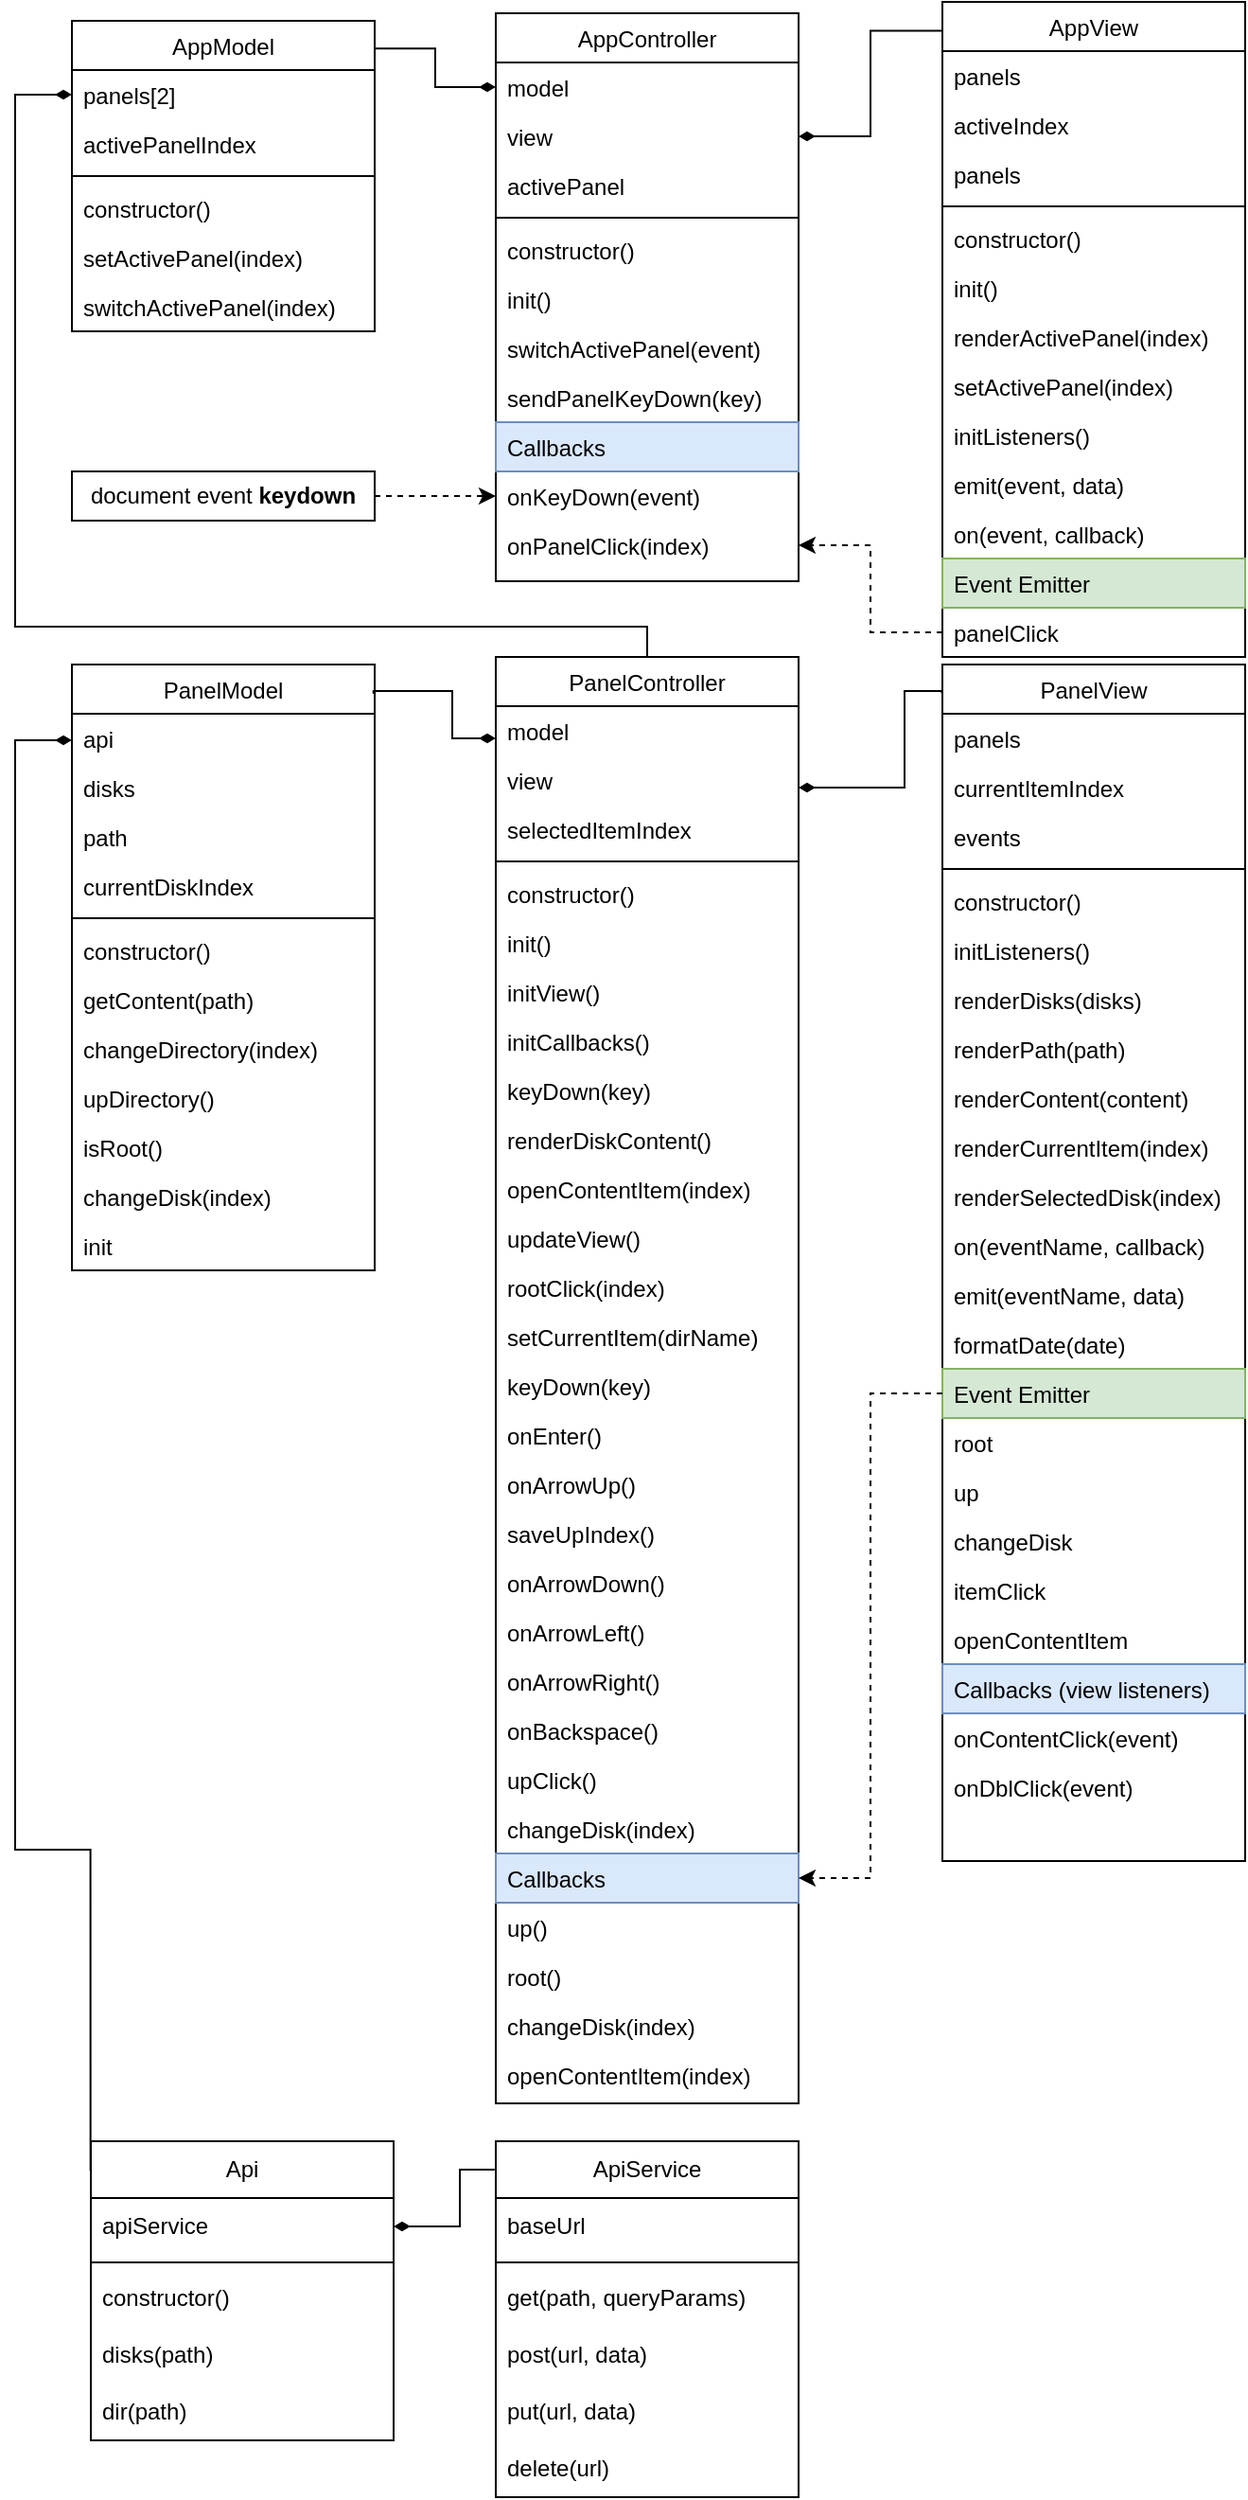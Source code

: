 <mxfile version="26.2.2">
  <diagram id="C5RBs43oDa-KdzZeNtuy" name="Page-1">
    <mxGraphModel dx="2068" dy="1201" grid="1" gridSize="10" guides="1" tooltips="1" connect="1" arrows="1" fold="1" page="1" pageScale="1" pageWidth="827" pageHeight="1169" math="0" shadow="0">
      <root>
        <mxCell id="WIyWlLk6GJQsqaUBKTNV-0" />
        <mxCell id="WIyWlLk6GJQsqaUBKTNV-1" parent="WIyWlLk6GJQsqaUBKTNV-0" />
        <mxCell id="a1xoejH6OMflJk5eqxq0-0" value="AppController" style="swimlane;fontStyle=0;align=center;verticalAlign=top;childLayout=stackLayout;horizontal=1;startSize=26;horizontalStack=0;resizeParent=1;resizeLast=0;collapsible=1;marginBottom=0;rounded=0;shadow=0;strokeWidth=1;" parent="WIyWlLk6GJQsqaUBKTNV-1" vertex="1">
          <mxGeometry x="334" y="16" width="160" height="300" as="geometry">
            <mxRectangle x="110" y="580" width="160" height="26" as="alternateBounds" />
          </mxGeometry>
        </mxCell>
        <mxCell id="a1xoejH6OMflJk5eqxq0-8" value="model" style="text;align=left;verticalAlign=top;spacingLeft=4;spacingRight=4;overflow=hidden;rotatable=0;points=[[0,0.5],[1,0.5]];portConstraint=eastwest;rounded=0;shadow=0;html=0;" parent="a1xoejH6OMflJk5eqxq0-0" vertex="1">
          <mxGeometry y="26" width="160" height="26" as="geometry" />
        </mxCell>
        <mxCell id="a1xoejH6OMflJk5eqxq0-9" value="view" style="text;align=left;verticalAlign=top;spacingLeft=4;spacingRight=4;overflow=hidden;rotatable=0;points=[[0,0.5],[1,0.5]];portConstraint=eastwest;rounded=0;shadow=0;html=0;" parent="a1xoejH6OMflJk5eqxq0-0" vertex="1">
          <mxGeometry y="52" width="160" height="26" as="geometry" />
        </mxCell>
        <mxCell id="a1xoejH6OMflJk5eqxq0-10" value="activePanel" style="text;align=left;verticalAlign=top;spacingLeft=4;spacingRight=4;overflow=hidden;rotatable=0;points=[[0,0.5],[1,0.5]];portConstraint=eastwest;rounded=0;shadow=0;html=0;" parent="a1xoejH6OMflJk5eqxq0-0" vertex="1">
          <mxGeometry y="78" width="160" height="26" as="geometry" />
        </mxCell>
        <mxCell id="a1xoejH6OMflJk5eqxq0-4" value="" style="line;html=1;strokeWidth=1;align=left;verticalAlign=middle;spacingTop=-1;spacingLeft=3;spacingRight=3;rotatable=0;labelPosition=right;points=[];portConstraint=eastwest;" parent="a1xoejH6OMflJk5eqxq0-0" vertex="1">
          <mxGeometry y="104" width="160" height="8" as="geometry" />
        </mxCell>
        <mxCell id="a1xoejH6OMflJk5eqxq0-12" value="constructor()" style="text;align=left;verticalAlign=top;spacingLeft=4;spacingRight=4;overflow=hidden;rotatable=0;points=[[0,0.5],[1,0.5]];portConstraint=eastwest;rounded=0;shadow=0;html=0;" parent="a1xoejH6OMflJk5eqxq0-0" vertex="1">
          <mxGeometry y="112" width="160" height="26" as="geometry" />
        </mxCell>
        <mxCell id="a1xoejH6OMflJk5eqxq0-1" value="init()" style="text;align=left;verticalAlign=top;spacingLeft=4;spacingRight=4;overflow=hidden;rotatable=0;points=[[0,0.5],[1,0.5]];portConstraint=eastwest;" parent="a1xoejH6OMflJk5eqxq0-0" vertex="1">
          <mxGeometry y="138" width="160" height="26" as="geometry" />
        </mxCell>
        <mxCell id="a1xoejH6OMflJk5eqxq0-2" value="switchActivePanel(event)" style="text;align=left;verticalAlign=top;spacingLeft=4;spacingRight=4;overflow=hidden;rotatable=0;points=[[0,0.5],[1,0.5]];portConstraint=eastwest;rounded=0;shadow=0;html=0;" parent="a1xoejH6OMflJk5eqxq0-0" vertex="1">
          <mxGeometry y="164" width="160" height="26" as="geometry" />
        </mxCell>
        <mxCell id="a1xoejH6OMflJk5eqxq0-3" value="sendPanelKeyDown(key)" style="text;align=left;verticalAlign=top;spacingLeft=4;spacingRight=4;overflow=hidden;rotatable=0;points=[[0,0.5],[1,0.5]];portConstraint=eastwest;rounded=0;shadow=0;html=0;" parent="a1xoejH6OMflJk5eqxq0-0" vertex="1">
          <mxGeometry y="190" width="160" height="26" as="geometry" />
        </mxCell>
        <mxCell id="a1xoejH6OMflJk5eqxq0-11" value="Callbacks" style="text;align=left;verticalAlign=top;spacingLeft=4;spacingRight=4;overflow=hidden;rotatable=0;points=[[0,0.5],[1,0.5]];portConstraint=eastwest;rounded=0;shadow=0;html=0;fillColor=#dae8fc;strokeColor=#6c8ebf;" parent="a1xoejH6OMflJk5eqxq0-0" vertex="1">
          <mxGeometry y="216" width="160" height="26" as="geometry" />
        </mxCell>
        <mxCell id="a1xoejH6OMflJk5eqxq0-51" value="onKeyDown(event)" style="text;align=left;verticalAlign=top;spacingLeft=4;spacingRight=4;overflow=hidden;rotatable=0;points=[[0,0.5],[1,0.5]];portConstraint=eastwest;rounded=0;shadow=0;html=0;" parent="a1xoejH6OMflJk5eqxq0-0" vertex="1">
          <mxGeometry y="242" width="160" height="26" as="geometry" />
        </mxCell>
        <mxCell id="a1xoejH6OMflJk5eqxq0-103" value="onPanelClick(index)" style="text;align=left;verticalAlign=top;spacingLeft=4;spacingRight=4;overflow=hidden;rotatable=0;points=[[0,0.5],[1,0.5]];portConstraint=eastwest;rounded=0;shadow=0;html=0;" parent="a1xoejH6OMflJk5eqxq0-0" vertex="1">
          <mxGeometry y="268" width="160" height="26" as="geometry" />
        </mxCell>
        <mxCell id="a1xoejH6OMflJk5eqxq0-13" value="AppView" style="swimlane;fontStyle=0;align=center;verticalAlign=top;childLayout=stackLayout;horizontal=1;startSize=26;horizontalStack=0;resizeParent=1;resizeLast=0;collapsible=1;marginBottom=0;rounded=0;shadow=0;strokeWidth=1;" parent="WIyWlLk6GJQsqaUBKTNV-1" vertex="1">
          <mxGeometry x="570" y="10" width="160" height="346" as="geometry">
            <mxRectangle x="340" y="380" width="170" height="26" as="alternateBounds" />
          </mxGeometry>
        </mxCell>
        <mxCell id="a1xoejH6OMflJk5eqxq0-14" value="panels" style="text;align=left;verticalAlign=top;spacingLeft=4;spacingRight=4;overflow=hidden;rotatable=0;points=[[0,0.5],[1,0.5]];portConstraint=eastwest;" parent="a1xoejH6OMflJk5eqxq0-13" vertex="1">
          <mxGeometry y="26" width="160" height="26" as="geometry" />
        </mxCell>
        <mxCell id="a1xoejH6OMflJk5eqxq0-20" value="activeIndex" style="text;align=left;verticalAlign=top;spacingLeft=4;spacingRight=4;overflow=hidden;rotatable=0;points=[[0,0.5],[1,0.5]];portConstraint=eastwest;" parent="a1xoejH6OMflJk5eqxq0-13" vertex="1">
          <mxGeometry y="52" width="160" height="26" as="geometry" />
        </mxCell>
        <mxCell id="a1xoejH6OMflJk5eqxq0-21" value="panels" style="text;align=left;verticalAlign=top;spacingLeft=4;spacingRight=4;overflow=hidden;rotatable=0;points=[[0,0.5],[1,0.5]];portConstraint=eastwest;" parent="a1xoejH6OMflJk5eqxq0-13" vertex="1">
          <mxGeometry y="78" width="160" height="26" as="geometry" />
        </mxCell>
        <mxCell id="a1xoejH6OMflJk5eqxq0-15" value="" style="line;html=1;strokeWidth=1;align=left;verticalAlign=middle;spacingTop=-1;spacingLeft=3;spacingRight=3;rotatable=0;labelPosition=right;points=[];portConstraint=eastwest;" parent="a1xoejH6OMflJk5eqxq0-13" vertex="1">
          <mxGeometry y="104" width="160" height="8" as="geometry" />
        </mxCell>
        <mxCell id="a1xoejH6OMflJk5eqxq0-22" value="constructor()" style="text;align=left;verticalAlign=top;spacingLeft=4;spacingRight=4;overflow=hidden;rotatable=0;points=[[0,0.5],[1,0.5]];portConstraint=eastwest;" parent="a1xoejH6OMflJk5eqxq0-13" vertex="1">
          <mxGeometry y="112" width="160" height="26" as="geometry" />
        </mxCell>
        <mxCell id="a1xoejH6OMflJk5eqxq0-52" value="init()" style="text;align=left;verticalAlign=top;spacingLeft=4;spacingRight=4;overflow=hidden;rotatable=0;points=[[0,0.5],[1,0.5]];portConstraint=eastwest;" parent="a1xoejH6OMflJk5eqxq0-13" vertex="1">
          <mxGeometry y="138" width="160" height="26" as="geometry" />
        </mxCell>
        <mxCell id="2SHg-j8Ba1Pg3OJQyYPf-2" value="renderActivePanel(index)" style="text;align=left;verticalAlign=top;spacingLeft=4;spacingRight=4;overflow=hidden;rotatable=0;points=[[0,0.5],[1,0.5]];portConstraint=eastwest;" parent="a1xoejH6OMflJk5eqxq0-13" vertex="1">
          <mxGeometry y="164" width="160" height="26" as="geometry" />
        </mxCell>
        <mxCell id="a1xoejH6OMflJk5eqxq0-33" value="setActivePanel(index)" style="text;align=left;verticalAlign=top;spacingLeft=4;spacingRight=4;overflow=hidden;rotatable=0;points=[[0,0.5],[1,0.5]];portConstraint=eastwest;" parent="a1xoejH6OMflJk5eqxq0-13" vertex="1">
          <mxGeometry y="190" width="160" height="26" as="geometry" />
        </mxCell>
        <mxCell id="RjwUOtWfSefWet6naHmy-1" value="initListeners()" style="text;align=left;verticalAlign=top;spacingLeft=4;spacingRight=4;overflow=hidden;rotatable=0;points=[[0,0.5],[1,0.5]];portConstraint=eastwest;" parent="a1xoejH6OMflJk5eqxq0-13" vertex="1">
          <mxGeometry y="216" width="160" height="26" as="geometry" />
        </mxCell>
        <mxCell id="a1xoejH6OMflJk5eqxq0-34" value="emit(event, data)" style="text;align=left;verticalAlign=top;spacingLeft=4;spacingRight=4;overflow=hidden;rotatable=0;points=[[0,0.5],[1,0.5]];portConstraint=eastwest;" parent="a1xoejH6OMflJk5eqxq0-13" vertex="1">
          <mxGeometry y="242" width="160" height="26" as="geometry" />
        </mxCell>
        <mxCell id="a1xoejH6OMflJk5eqxq0-35" value="on(event, callback)" style="text;align=left;verticalAlign=top;spacingLeft=4;spacingRight=4;overflow=hidden;rotatable=0;points=[[0,0.5],[1,0.5]];portConstraint=eastwest;" parent="a1xoejH6OMflJk5eqxq0-13" vertex="1">
          <mxGeometry y="268" width="160" height="26" as="geometry" />
        </mxCell>
        <mxCell id="a1xoejH6OMflJk5eqxq0-36" value="Event Emitter" style="text;align=left;verticalAlign=top;spacingLeft=4;spacingRight=4;overflow=hidden;rotatable=0;points=[[0,0.5],[1,0.5]];portConstraint=eastwest;fillColor=#d5e8d4;strokeColor=#82b366;" parent="a1xoejH6OMflJk5eqxq0-13" vertex="1">
          <mxGeometry y="294" width="160" height="26" as="geometry" />
        </mxCell>
        <mxCell id="a1xoejH6OMflJk5eqxq0-38" value="panelClick" style="text;align=left;verticalAlign=top;spacingLeft=4;spacingRight=4;overflow=hidden;rotatable=0;points=[[0,0.5],[1,0.5]];portConstraint=eastwest;" parent="a1xoejH6OMflJk5eqxq0-13" vertex="1">
          <mxGeometry y="320" width="160" height="26" as="geometry" />
        </mxCell>
        <mxCell id="a1xoejH6OMflJk5eqxq0-23" value="AppModel" style="swimlane;fontStyle=0;align=center;verticalAlign=top;childLayout=stackLayout;horizontal=1;startSize=26;horizontalStack=0;resizeParent=1;resizeLast=0;collapsible=1;marginBottom=0;rounded=0;shadow=0;strokeWidth=1;" parent="WIyWlLk6GJQsqaUBKTNV-1" vertex="1">
          <mxGeometry x="110" y="20" width="160" height="164" as="geometry">
            <mxRectangle x="340" y="380" width="170" height="26" as="alternateBounds" />
          </mxGeometry>
        </mxCell>
        <mxCell id="a1xoejH6OMflJk5eqxq0-25" value="panels[2]" style="text;align=left;verticalAlign=top;spacingLeft=4;spacingRight=4;overflow=hidden;rotatable=0;points=[[0,0.5],[1,0.5]];portConstraint=eastwest;" parent="a1xoejH6OMflJk5eqxq0-23" vertex="1">
          <mxGeometry y="26" width="160" height="26" as="geometry" />
        </mxCell>
        <mxCell id="a1xoejH6OMflJk5eqxq0-26" value="activePanelIndex" style="text;align=left;verticalAlign=top;spacingLeft=4;spacingRight=4;overflow=hidden;rotatable=0;points=[[0,0.5],[1,0.5]];portConstraint=eastwest;" parent="a1xoejH6OMflJk5eqxq0-23" vertex="1">
          <mxGeometry y="52" width="160" height="26" as="geometry" />
        </mxCell>
        <mxCell id="a1xoejH6OMflJk5eqxq0-27" value="" style="line;html=1;strokeWidth=1;align=left;verticalAlign=middle;spacingTop=-1;spacingLeft=3;spacingRight=3;rotatable=0;labelPosition=right;points=[];portConstraint=eastwest;" parent="a1xoejH6OMflJk5eqxq0-23" vertex="1">
          <mxGeometry y="78" width="160" height="8" as="geometry" />
        </mxCell>
        <mxCell id="a1xoejH6OMflJk5eqxq0-41" value="constructor()" style="text;align=left;verticalAlign=top;spacingLeft=4;spacingRight=4;overflow=hidden;rotatable=0;points=[[0,0.5],[1,0.5]];portConstraint=eastwest;" parent="a1xoejH6OMflJk5eqxq0-23" vertex="1">
          <mxGeometry y="86" width="160" height="26" as="geometry" />
        </mxCell>
        <mxCell id="a1xoejH6OMflJk5eqxq0-28" value="setActivePanel(index)" style="text;align=left;verticalAlign=top;spacingLeft=4;spacingRight=4;overflow=hidden;rotatable=0;points=[[0,0.5],[1,0.5]];portConstraint=eastwest;" parent="a1xoejH6OMflJk5eqxq0-23" vertex="1">
          <mxGeometry y="112" width="160" height="26" as="geometry" />
        </mxCell>
        <mxCell id="a1xoejH6OMflJk5eqxq0-30" value="switchActivePanel(index)" style="text;align=left;verticalAlign=top;spacingLeft=4;spacingRight=4;overflow=hidden;rotatable=0;points=[[0,0.5],[1,0.5]];portConstraint=eastwest;" parent="a1xoejH6OMflJk5eqxq0-23" vertex="1">
          <mxGeometry y="138" width="160" height="26" as="geometry" />
        </mxCell>
        <mxCell id="a1xoejH6OMflJk5eqxq0-31" value="" style="edgeStyle=orthogonalEdgeStyle;rounded=0;orthogonalLoop=1;jettySize=auto;html=1;endArrow=diamondThin;endFill=1;exitX=0.999;exitY=0.089;exitDx=0;exitDy=0;exitPerimeter=0;" parent="WIyWlLk6GJQsqaUBKTNV-1" source="a1xoejH6OMflJk5eqxq0-23" target="a1xoejH6OMflJk5eqxq0-8" edge="1">
          <mxGeometry relative="1" as="geometry" />
        </mxCell>
        <mxCell id="a1xoejH6OMflJk5eqxq0-32" value="" style="edgeStyle=orthogonalEdgeStyle;rounded=0;orthogonalLoop=1;jettySize=auto;html=1;exitX=-0.003;exitY=0.044;exitDx=0;exitDy=0;exitPerimeter=0;endArrow=diamondThin;endFill=1;" parent="WIyWlLk6GJQsqaUBKTNV-1" source="a1xoejH6OMflJk5eqxq0-13" target="a1xoejH6OMflJk5eqxq0-9" edge="1">
          <mxGeometry relative="1" as="geometry" />
        </mxCell>
        <mxCell id="a1xoejH6OMflJk5eqxq0-40" value="" style="edgeStyle=orthogonalEdgeStyle;rounded=0;orthogonalLoop=1;jettySize=auto;html=1;entryX=1;entryY=0.5;entryDx=0;entryDy=0;dashed=1;" parent="WIyWlLk6GJQsqaUBKTNV-1" source="a1xoejH6OMflJk5eqxq0-38" target="a1xoejH6OMflJk5eqxq0-103" edge="1">
          <mxGeometry relative="1" as="geometry" />
        </mxCell>
        <mxCell id="a1xoejH6OMflJk5eqxq0-53" value="PanelController" style="swimlane;fontStyle=0;align=center;verticalAlign=top;childLayout=stackLayout;horizontal=1;startSize=26;horizontalStack=0;resizeParent=1;resizeLast=0;collapsible=1;marginBottom=0;rounded=0;shadow=0;strokeWidth=1;" parent="WIyWlLk6GJQsqaUBKTNV-1" vertex="1">
          <mxGeometry x="334" y="356" width="160" height="764" as="geometry">
            <mxRectangle x="110" y="580" width="160" height="26" as="alternateBounds" />
          </mxGeometry>
        </mxCell>
        <mxCell id="a1xoejH6OMflJk5eqxq0-54" value="model" style="text;align=left;verticalAlign=top;spacingLeft=4;spacingRight=4;overflow=hidden;rotatable=0;points=[[0,0.5],[1,0.5]];portConstraint=eastwest;rounded=0;shadow=0;html=0;" parent="a1xoejH6OMflJk5eqxq0-53" vertex="1">
          <mxGeometry y="26" width="160" height="26" as="geometry" />
        </mxCell>
        <mxCell id="a1xoejH6OMflJk5eqxq0-55" value="view" style="text;align=left;verticalAlign=top;spacingLeft=4;spacingRight=4;overflow=hidden;rotatable=0;points=[[0,0.5],[1,0.5]];portConstraint=eastwest;rounded=0;shadow=0;html=0;" parent="a1xoejH6OMflJk5eqxq0-53" vertex="1">
          <mxGeometry y="52" width="160" height="26" as="geometry" />
        </mxCell>
        <mxCell id="a1xoejH6OMflJk5eqxq0-56" value="selectedItemIndex" style="text;align=left;verticalAlign=top;spacingLeft=4;spacingRight=4;overflow=hidden;rotatable=0;points=[[0,0.5],[1,0.5]];portConstraint=eastwest;rounded=0;shadow=0;html=0;" parent="a1xoejH6OMflJk5eqxq0-53" vertex="1">
          <mxGeometry y="78" width="160" height="26" as="geometry" />
        </mxCell>
        <mxCell id="a1xoejH6OMflJk5eqxq0-57" value="" style="line;html=1;strokeWidth=1;align=left;verticalAlign=middle;spacingTop=-1;spacingLeft=3;spacingRight=3;rotatable=0;labelPosition=right;points=[];portConstraint=eastwest;" parent="a1xoejH6OMflJk5eqxq0-53" vertex="1">
          <mxGeometry y="104" width="160" height="8" as="geometry" />
        </mxCell>
        <mxCell id="a1xoejH6OMflJk5eqxq0-58" value="constructor()" style="text;align=left;verticalAlign=top;spacingLeft=4;spacingRight=4;overflow=hidden;rotatable=0;points=[[0,0.5],[1,0.5]];portConstraint=eastwest;rounded=0;shadow=0;html=0;" parent="a1xoejH6OMflJk5eqxq0-53" vertex="1">
          <mxGeometry y="112" width="160" height="26" as="geometry" />
        </mxCell>
        <mxCell id="a1xoejH6OMflJk5eqxq0-59" value="init()" style="text;align=left;verticalAlign=top;spacingLeft=4;spacingRight=4;overflow=hidden;rotatable=0;points=[[0,0.5],[1,0.5]];portConstraint=eastwest;" parent="a1xoejH6OMflJk5eqxq0-53" vertex="1">
          <mxGeometry y="138" width="160" height="26" as="geometry" />
        </mxCell>
        <mxCell id="a1xoejH6OMflJk5eqxq0-89" value="initView()" style="text;align=left;verticalAlign=top;spacingLeft=4;spacingRight=4;overflow=hidden;rotatable=0;points=[[0,0.5],[1,0.5]];portConstraint=eastwest;" parent="a1xoejH6OMflJk5eqxq0-53" vertex="1">
          <mxGeometry y="164" width="160" height="26" as="geometry" />
        </mxCell>
        <mxCell id="a1xoejH6OMflJk5eqxq0-90" value="initCallbacks()" style="text;align=left;verticalAlign=top;spacingLeft=4;spacingRight=4;overflow=hidden;rotatable=0;points=[[0,0.5],[1,0.5]];portConstraint=eastwest;" parent="a1xoejH6OMflJk5eqxq0-53" vertex="1">
          <mxGeometry y="190" width="160" height="26" as="geometry" />
        </mxCell>
        <mxCell id="a1xoejH6OMflJk5eqxq0-91" value="keyDown(key)" style="text;align=left;verticalAlign=top;spacingLeft=4;spacingRight=4;overflow=hidden;rotatable=0;points=[[0,0.5],[1,0.5]];portConstraint=eastwest;" parent="a1xoejH6OMflJk5eqxq0-53" vertex="1">
          <mxGeometry y="216" width="160" height="26" as="geometry" />
        </mxCell>
        <mxCell id="BGa3P3r84_0ftq_pLWF2-8" value="renderDiskContent()" style="text;align=left;verticalAlign=top;spacingLeft=4;spacingRight=4;overflow=hidden;rotatable=0;points=[[0,0.5],[1,0.5]];portConstraint=eastwest;" parent="a1xoejH6OMflJk5eqxq0-53" vertex="1">
          <mxGeometry y="242" width="160" height="26" as="geometry" />
        </mxCell>
        <mxCell id="BGa3P3r84_0ftq_pLWF2-9" value="openContentItem(index)" style="text;align=left;verticalAlign=top;spacingLeft=4;spacingRight=4;overflow=hidden;rotatable=0;points=[[0,0.5],[1,0.5]];portConstraint=eastwest;" parent="a1xoejH6OMflJk5eqxq0-53" vertex="1">
          <mxGeometry y="268" width="160" height="26" as="geometry" />
        </mxCell>
        <mxCell id="2SHg-j8Ba1Pg3OJQyYPf-3" value="updateView()" style="text;align=left;verticalAlign=top;spacingLeft=4;spacingRight=4;overflow=hidden;rotatable=0;points=[[0,0.5],[1,0.5]];portConstraint=eastwest;" parent="a1xoejH6OMflJk5eqxq0-53" vertex="1">
          <mxGeometry y="294" width="160" height="26" as="geometry" />
        </mxCell>
        <mxCell id="BGa3P3r84_0ftq_pLWF2-11" value="rootClick(index)" style="text;align=left;verticalAlign=top;spacingLeft=4;spacingRight=4;overflow=hidden;rotatable=0;points=[[0,0.5],[1,0.5]];portConstraint=eastwest;" parent="a1xoejH6OMflJk5eqxq0-53" vertex="1">
          <mxGeometry y="320" width="160" height="26" as="geometry" />
        </mxCell>
        <mxCell id="2SHg-j8Ba1Pg3OJQyYPf-4" value="setCurrentItem(dirName)" style="text;align=left;verticalAlign=top;spacingLeft=4;spacingRight=4;overflow=hidden;rotatable=0;points=[[0,0.5],[1,0.5]];portConstraint=eastwest;" parent="a1xoejH6OMflJk5eqxq0-53" vertex="1">
          <mxGeometry y="346" width="160" height="26" as="geometry" />
        </mxCell>
        <mxCell id="2SHg-j8Ba1Pg3OJQyYPf-5" value="keyDown(key)" style="text;align=left;verticalAlign=top;spacingLeft=4;spacingRight=4;overflow=hidden;rotatable=0;points=[[0,0.5],[1,0.5]];portConstraint=eastwest;" parent="a1xoejH6OMflJk5eqxq0-53" vertex="1">
          <mxGeometry y="372" width="160" height="26" as="geometry" />
        </mxCell>
        <mxCell id="2SHg-j8Ba1Pg3OJQyYPf-21" value="onEnter()" style="text;align=left;verticalAlign=top;spacingLeft=4;spacingRight=4;overflow=hidden;rotatable=0;points=[[0,0.5],[1,0.5]];portConstraint=eastwest;" parent="a1xoejH6OMflJk5eqxq0-53" vertex="1">
          <mxGeometry y="398" width="160" height="26" as="geometry" />
        </mxCell>
        <mxCell id="2SHg-j8Ba1Pg3OJQyYPf-20" value="onArrowUp()" style="text;align=left;verticalAlign=top;spacingLeft=4;spacingRight=4;overflow=hidden;rotatable=0;points=[[0,0.5],[1,0.5]];portConstraint=eastwest;" parent="a1xoejH6OMflJk5eqxq0-53" vertex="1">
          <mxGeometry y="424" width="160" height="26" as="geometry" />
        </mxCell>
        <mxCell id="2SHg-j8Ba1Pg3OJQyYPf-19" value="saveUpIndex()" style="text;align=left;verticalAlign=top;spacingLeft=4;spacingRight=4;overflow=hidden;rotatable=0;points=[[0,0.5],[1,0.5]];portConstraint=eastwest;" parent="a1xoejH6OMflJk5eqxq0-53" vertex="1">
          <mxGeometry y="450" width="160" height="26" as="geometry" />
        </mxCell>
        <mxCell id="2SHg-j8Ba1Pg3OJQyYPf-18" value="onArrowDown()" style="text;align=left;verticalAlign=top;spacingLeft=4;spacingRight=4;overflow=hidden;rotatable=0;points=[[0,0.5],[1,0.5]];portConstraint=eastwest;" parent="a1xoejH6OMflJk5eqxq0-53" vertex="1">
          <mxGeometry y="476" width="160" height="26" as="geometry" />
        </mxCell>
        <mxCell id="2SHg-j8Ba1Pg3OJQyYPf-17" value="onArrowLeft()" style="text;align=left;verticalAlign=top;spacingLeft=4;spacingRight=4;overflow=hidden;rotatable=0;points=[[0,0.5],[1,0.5]];portConstraint=eastwest;" parent="a1xoejH6OMflJk5eqxq0-53" vertex="1">
          <mxGeometry y="502" width="160" height="26" as="geometry" />
        </mxCell>
        <mxCell id="2SHg-j8Ba1Pg3OJQyYPf-16" value="onArrowRight() " style="text;align=left;verticalAlign=top;spacingLeft=4;spacingRight=4;overflow=hidden;rotatable=0;points=[[0,0.5],[1,0.5]];portConstraint=eastwest;" parent="a1xoejH6OMflJk5eqxq0-53" vertex="1">
          <mxGeometry y="528" width="160" height="26" as="geometry" />
        </mxCell>
        <mxCell id="2SHg-j8Ba1Pg3OJQyYPf-15" value="onBackspace()" style="text;align=left;verticalAlign=top;spacingLeft=4;spacingRight=4;overflow=hidden;rotatable=0;points=[[0,0.5],[1,0.5]];portConstraint=eastwest;" parent="a1xoejH6OMflJk5eqxq0-53" vertex="1">
          <mxGeometry y="554" width="160" height="26" as="geometry" />
        </mxCell>
        <mxCell id="BGa3P3r84_0ftq_pLWF2-10" value="upClick()" style="text;align=left;verticalAlign=top;spacingLeft=4;spacingRight=4;overflow=hidden;rotatable=0;points=[[0,0.5],[1,0.5]];portConstraint=eastwest;" parent="a1xoejH6OMflJk5eqxq0-53" vertex="1">
          <mxGeometry y="580" width="160" height="26" as="geometry" />
        </mxCell>
        <mxCell id="a1xoejH6OMflJk5eqxq0-93" value="changeDisk(index)" style="text;align=left;verticalAlign=top;spacingLeft=4;spacingRight=4;overflow=hidden;rotatable=0;points=[[0,0.5],[1,0.5]];portConstraint=eastwest;" parent="a1xoejH6OMflJk5eqxq0-53" vertex="1">
          <mxGeometry y="606" width="160" height="26" as="geometry" />
        </mxCell>
        <mxCell id="a1xoejH6OMflJk5eqxq0-97" value="Callbacks" style="text;align=left;verticalAlign=top;spacingLeft=4;spacingRight=4;overflow=hidden;rotatable=0;points=[[0,0.5],[1,0.5]];portConstraint=eastwest;fillColor=#dae8fc;strokeColor=#6c8ebf;" parent="a1xoejH6OMflJk5eqxq0-53" vertex="1">
          <mxGeometry y="632" width="160" height="26" as="geometry" />
        </mxCell>
        <mxCell id="a1xoejH6OMflJk5eqxq0-101" value="up()" style="text;align=left;verticalAlign=top;spacingLeft=4;spacingRight=4;overflow=hidden;rotatable=0;points=[[0,0.5],[1,0.5]];portConstraint=eastwest;" parent="a1xoejH6OMflJk5eqxq0-53" vertex="1">
          <mxGeometry y="658" width="160" height="26" as="geometry" />
        </mxCell>
        <mxCell id="a1xoejH6OMflJk5eqxq0-102" value="root()" style="text;align=left;verticalAlign=top;spacingLeft=4;spacingRight=4;overflow=hidden;rotatable=0;points=[[0,0.5],[1,0.5]];portConstraint=eastwest;" parent="a1xoejH6OMflJk5eqxq0-53" vertex="1">
          <mxGeometry y="684" width="160" height="26" as="geometry" />
        </mxCell>
        <mxCell id="a1xoejH6OMflJk5eqxq0-98" value="changeDisk(index)" style="text;align=left;verticalAlign=top;spacingLeft=4;spacingRight=4;overflow=hidden;rotatable=0;points=[[0,0.5],[1,0.5]];portConstraint=eastwest;" parent="a1xoejH6OMflJk5eqxq0-53" vertex="1">
          <mxGeometry y="710" width="160" height="26" as="geometry" />
        </mxCell>
        <mxCell id="a1xoejH6OMflJk5eqxq0-100" value="openContentItem(index)" style="text;align=left;verticalAlign=top;spacingLeft=4;spacingRight=4;overflow=hidden;rotatable=0;points=[[0,0.5],[1,0.5]];portConstraint=eastwest;" parent="a1xoejH6OMflJk5eqxq0-53" vertex="1">
          <mxGeometry y="736" width="160" height="26" as="geometry" />
        </mxCell>
        <mxCell id="a1xoejH6OMflJk5eqxq0-64" value="PanelView" style="swimlane;fontStyle=0;align=center;verticalAlign=top;childLayout=stackLayout;horizontal=1;startSize=26;horizontalStack=0;resizeParent=1;resizeLast=0;collapsible=1;marginBottom=0;rounded=0;shadow=0;strokeWidth=1;" parent="WIyWlLk6GJQsqaUBKTNV-1" vertex="1">
          <mxGeometry x="570" y="360" width="160" height="632" as="geometry">
            <mxRectangle x="340" y="380" width="170" height="26" as="alternateBounds" />
          </mxGeometry>
        </mxCell>
        <mxCell id="a1xoejH6OMflJk5eqxq0-65" value="panels" style="text;align=left;verticalAlign=top;spacingLeft=4;spacingRight=4;overflow=hidden;rotatable=0;points=[[0,0.5],[1,0.5]];portConstraint=eastwest;" parent="a1xoejH6OMflJk5eqxq0-64" vertex="1">
          <mxGeometry y="26" width="160" height="26" as="geometry" />
        </mxCell>
        <mxCell id="a1xoejH6OMflJk5eqxq0-66" value="currentItemIndex" style="text;align=left;verticalAlign=top;spacingLeft=4;spacingRight=4;overflow=hidden;rotatable=0;points=[[0,0.5],[1,0.5]];portConstraint=eastwest;" parent="a1xoejH6OMflJk5eqxq0-64" vertex="1">
          <mxGeometry y="52" width="160" height="26" as="geometry" />
        </mxCell>
        <mxCell id="ZbNs4xfakoSIJc2jmbuh-25" value="events" style="text;align=left;verticalAlign=top;spacingLeft=4;spacingRight=4;overflow=hidden;rotatable=0;points=[[0,0.5],[1,0.5]];portConstraint=eastwest;" parent="a1xoejH6OMflJk5eqxq0-64" vertex="1">
          <mxGeometry y="78" width="160" height="26" as="geometry" />
        </mxCell>
        <mxCell id="a1xoejH6OMflJk5eqxq0-68" value="" style="line;html=1;strokeWidth=1;align=left;verticalAlign=middle;spacingTop=-1;spacingLeft=3;spacingRight=3;rotatable=0;labelPosition=right;points=[];portConstraint=eastwest;" parent="a1xoejH6OMflJk5eqxq0-64" vertex="1">
          <mxGeometry y="104" width="160" height="8" as="geometry" />
        </mxCell>
        <mxCell id="a1xoejH6OMflJk5eqxq0-69" value="constructor()" style="text;align=left;verticalAlign=top;spacingLeft=4;spacingRight=4;overflow=hidden;rotatable=0;points=[[0,0.5],[1,0.5]];portConstraint=eastwest;" parent="a1xoejH6OMflJk5eqxq0-64" vertex="1">
          <mxGeometry y="112" width="160" height="26" as="geometry" />
        </mxCell>
        <mxCell id="a1xoejH6OMflJk5eqxq0-70" value="initListeners()" style="text;align=left;verticalAlign=top;spacingLeft=4;spacingRight=4;overflow=hidden;rotatable=0;points=[[0,0.5],[1,0.5]];portConstraint=eastwest;" parent="a1xoejH6OMflJk5eqxq0-64" vertex="1">
          <mxGeometry y="138" width="160" height="26" as="geometry" />
        </mxCell>
        <mxCell id="a1xoejH6OMflJk5eqxq0-71" value="renderDisks(disks)" style="text;align=left;verticalAlign=top;spacingLeft=4;spacingRight=4;overflow=hidden;rotatable=0;points=[[0,0.5],[1,0.5]];portConstraint=eastwest;" parent="a1xoejH6OMflJk5eqxq0-64" vertex="1">
          <mxGeometry y="164" width="160" height="26" as="geometry" />
        </mxCell>
        <mxCell id="a1xoejH6OMflJk5eqxq0-125" value="renderPath(path)" style="text;align=left;verticalAlign=top;spacingLeft=4;spacingRight=4;overflow=hidden;rotatable=0;points=[[0,0.5],[1,0.5]];portConstraint=eastwest;" parent="a1xoejH6OMflJk5eqxq0-64" vertex="1">
          <mxGeometry y="190" width="160" height="26" as="geometry" />
        </mxCell>
        <mxCell id="a1xoejH6OMflJk5eqxq0-126" value="renderContent(content)" style="text;align=left;verticalAlign=top;spacingLeft=4;spacingRight=4;overflow=hidden;rotatable=0;points=[[0,0.5],[1,0.5]];portConstraint=eastwest;" parent="a1xoejH6OMflJk5eqxq0-64" vertex="1">
          <mxGeometry y="216" width="160" height="26" as="geometry" />
        </mxCell>
        <mxCell id="a1xoejH6OMflJk5eqxq0-127" value="renderCurrentItem(index)" style="text;align=left;verticalAlign=top;spacingLeft=4;spacingRight=4;overflow=hidden;rotatable=0;points=[[0,0.5],[1,0.5]];portConstraint=eastwest;" parent="a1xoejH6OMflJk5eqxq0-64" vertex="1">
          <mxGeometry y="242" width="160" height="26" as="geometry" />
        </mxCell>
        <mxCell id="a1xoejH6OMflJk5eqxq0-128" value="renderSelectedDisk(index)" style="text;align=left;verticalAlign=top;spacingLeft=4;spacingRight=4;overflow=hidden;rotatable=0;points=[[0,0.5],[1,0.5]];portConstraint=eastwest;" parent="a1xoejH6OMflJk5eqxq0-64" vertex="1">
          <mxGeometry y="268" width="160" height="26" as="geometry" />
        </mxCell>
        <mxCell id="BGa3P3r84_0ftq_pLWF2-3" value="on(eventName, callback)" style="text;align=left;verticalAlign=top;spacingLeft=4;spacingRight=4;overflow=hidden;rotatable=0;points=[[0,0.5],[1,0.5]];portConstraint=eastwest;" parent="a1xoejH6OMflJk5eqxq0-64" vertex="1">
          <mxGeometry y="294" width="160" height="26" as="geometry" />
        </mxCell>
        <mxCell id="BGa3P3r84_0ftq_pLWF2-4" value="emit(eventName, data)" style="text;align=left;verticalAlign=top;spacingLeft=4;spacingRight=4;overflow=hidden;rotatable=0;points=[[0,0.5],[1,0.5]];portConstraint=eastwest;" parent="a1xoejH6OMflJk5eqxq0-64" vertex="1">
          <mxGeometry y="320" width="160" height="26" as="geometry" />
        </mxCell>
        <mxCell id="a1xoejH6OMflJk5eqxq0-73" value="formatDate(date)" style="text;align=left;verticalAlign=top;spacingLeft=4;spacingRight=4;overflow=hidden;rotatable=0;points=[[0,0.5],[1,0.5]];portConstraint=eastwest;" parent="a1xoejH6OMflJk5eqxq0-64" vertex="1">
          <mxGeometry y="346" width="160" height="26" as="geometry" />
        </mxCell>
        <mxCell id="a1xoejH6OMflJk5eqxq0-75" value="Event Emitter" style="text;align=left;verticalAlign=top;spacingLeft=4;spacingRight=4;overflow=hidden;rotatable=0;points=[[0,0.5],[1,0.5]];portConstraint=eastwest;fillColor=#d5e8d4;strokeColor=#82b366;" parent="a1xoejH6OMflJk5eqxq0-64" vertex="1">
          <mxGeometry y="372" width="160" height="26" as="geometry" />
        </mxCell>
        <mxCell id="a1xoejH6OMflJk5eqxq0-129" value="root" style="text;align=left;verticalAlign=top;spacingLeft=4;spacingRight=4;overflow=hidden;rotatable=0;points=[[0,0.5],[1,0.5]];portConstraint=eastwest;" parent="a1xoejH6OMflJk5eqxq0-64" vertex="1">
          <mxGeometry y="398" width="160" height="26" as="geometry" />
        </mxCell>
        <mxCell id="a1xoejH6OMflJk5eqxq0-76" value="up" style="text;align=left;verticalAlign=top;spacingLeft=4;spacingRight=4;overflow=hidden;rotatable=0;points=[[0,0.5],[1,0.5]];portConstraint=eastwest;" parent="a1xoejH6OMflJk5eqxq0-64" vertex="1">
          <mxGeometry y="424" width="160" height="26" as="geometry" />
        </mxCell>
        <mxCell id="a1xoejH6OMflJk5eqxq0-130" value="changeDisk" style="text;align=left;verticalAlign=top;spacingLeft=4;spacingRight=4;overflow=hidden;rotatable=0;points=[[0,0.5],[1,0.5]];portConstraint=eastwest;" parent="a1xoejH6OMflJk5eqxq0-64" vertex="1">
          <mxGeometry y="450" width="160" height="26" as="geometry" />
        </mxCell>
        <mxCell id="a1xoejH6OMflJk5eqxq0-131" value="itemClick" style="text;align=left;verticalAlign=top;spacingLeft=4;spacingRight=4;overflow=hidden;rotatable=0;points=[[0,0.5],[1,0.5]];portConstraint=eastwest;" parent="a1xoejH6OMflJk5eqxq0-64" vertex="1">
          <mxGeometry y="476" width="160" height="26" as="geometry" />
        </mxCell>
        <mxCell id="a1xoejH6OMflJk5eqxq0-132" value="openContentItem" style="text;align=left;verticalAlign=top;spacingLeft=4;spacingRight=4;overflow=hidden;rotatable=0;points=[[0,0.5],[1,0.5]];portConstraint=eastwest;" parent="a1xoejH6OMflJk5eqxq0-64" vertex="1">
          <mxGeometry y="502" width="160" height="26" as="geometry" />
        </mxCell>
        <mxCell id="a1xoejH6OMflJk5eqxq0-133" value="Callbacks (view listeners)" style="text;align=left;verticalAlign=top;spacingLeft=4;spacingRight=4;overflow=hidden;rotatable=0;points=[[0,0.5],[1,0.5]];portConstraint=eastwest;fillColor=#dae8fc;strokeColor=#6c8ebf;" parent="a1xoejH6OMflJk5eqxq0-64" vertex="1">
          <mxGeometry y="528" width="160" height="26" as="geometry" />
        </mxCell>
        <mxCell id="a1xoejH6OMflJk5eqxq0-134" value="onContentClick(event)" style="text;align=left;verticalAlign=top;spacingLeft=4;spacingRight=4;overflow=hidden;rotatable=0;points=[[0,0.5],[1,0.5]];portConstraint=eastwest;" parent="a1xoejH6OMflJk5eqxq0-64" vertex="1">
          <mxGeometry y="554" width="160" height="26" as="geometry" />
        </mxCell>
        <mxCell id="a1xoejH6OMflJk5eqxq0-135" value="onDblClick(event)" style="text;align=left;verticalAlign=top;spacingLeft=4;spacingRight=4;overflow=hidden;rotatable=0;points=[[0,0.5],[1,0.5]];portConstraint=eastwest;" parent="a1xoejH6OMflJk5eqxq0-64" vertex="1">
          <mxGeometry y="580" width="160" height="26" as="geometry" />
        </mxCell>
        <mxCell id="a1xoejH6OMflJk5eqxq0-77" value="PanelModel" style="swimlane;fontStyle=0;align=center;verticalAlign=top;childLayout=stackLayout;horizontal=1;startSize=26;horizontalStack=0;resizeParent=1;resizeLast=0;collapsible=1;marginBottom=0;rounded=0;shadow=0;strokeWidth=1;" parent="WIyWlLk6GJQsqaUBKTNV-1" vertex="1">
          <mxGeometry x="110" y="360" width="160" height="320" as="geometry">
            <mxRectangle x="340" y="380" width="170" height="26" as="alternateBounds" />
          </mxGeometry>
        </mxCell>
        <mxCell id="a1xoejH6OMflJk5eqxq0-162" value="api" style="text;align=left;verticalAlign=top;spacingLeft=4;spacingRight=4;overflow=hidden;rotatable=0;points=[[0,0.5],[1,0.5]];portConstraint=eastwest;" parent="a1xoejH6OMflJk5eqxq0-77" vertex="1">
          <mxGeometry y="26" width="160" height="26" as="geometry" />
        </mxCell>
        <mxCell id="a1xoejH6OMflJk5eqxq0-79" value="disks" style="text;align=left;verticalAlign=top;spacingLeft=4;spacingRight=4;overflow=hidden;rotatable=0;points=[[0,0.5],[1,0.5]];portConstraint=eastwest;" parent="a1xoejH6OMflJk5eqxq0-77" vertex="1">
          <mxGeometry y="52" width="160" height="26" as="geometry" />
        </mxCell>
        <mxCell id="a1xoejH6OMflJk5eqxq0-80" value="path" style="text;align=left;verticalAlign=top;spacingLeft=4;spacingRight=4;overflow=hidden;rotatable=0;points=[[0,0.5],[1,0.5]];portConstraint=eastwest;" parent="a1xoejH6OMflJk5eqxq0-77" vertex="1">
          <mxGeometry y="78" width="160" height="26" as="geometry" />
        </mxCell>
        <mxCell id="a1xoejH6OMflJk5eqxq0-110" value="currentDiskIndex" style="text;align=left;verticalAlign=top;spacingLeft=4;spacingRight=4;overflow=hidden;rotatable=0;points=[[0,0.5],[1,0.5]];portConstraint=eastwest;" parent="a1xoejH6OMflJk5eqxq0-77" vertex="1">
          <mxGeometry y="104" width="160" height="26" as="geometry" />
        </mxCell>
        <mxCell id="a1xoejH6OMflJk5eqxq0-81" value="" style="line;html=1;strokeWidth=1;align=left;verticalAlign=middle;spacingTop=-1;spacingLeft=3;spacingRight=3;rotatable=0;labelPosition=right;points=[];portConstraint=eastwest;" parent="a1xoejH6OMflJk5eqxq0-77" vertex="1">
          <mxGeometry y="130" width="160" height="8" as="geometry" />
        </mxCell>
        <mxCell id="a1xoejH6OMflJk5eqxq0-82" value="constructor()" style="text;align=left;verticalAlign=top;spacingLeft=4;spacingRight=4;overflow=hidden;rotatable=0;points=[[0,0.5],[1,0.5]];portConstraint=eastwest;" parent="a1xoejH6OMflJk5eqxq0-77" vertex="1">
          <mxGeometry y="138" width="160" height="26" as="geometry" />
        </mxCell>
        <mxCell id="a1xoejH6OMflJk5eqxq0-84" value="getContent(path)" style="text;align=left;verticalAlign=top;spacingLeft=4;spacingRight=4;overflow=hidden;rotatable=0;points=[[0,0.5],[1,0.5]];portConstraint=eastwest;" parent="a1xoejH6OMflJk5eqxq0-77" vertex="1">
          <mxGeometry y="164" width="160" height="26" as="geometry" />
        </mxCell>
        <mxCell id="a1xoejH6OMflJk5eqxq0-124" value="changeDirectory(index)" style="text;align=left;verticalAlign=top;spacingLeft=4;spacingRight=4;overflow=hidden;rotatable=0;points=[[0,0.5],[1,0.5]];portConstraint=eastwest;" parent="a1xoejH6OMflJk5eqxq0-77" vertex="1">
          <mxGeometry y="190" width="160" height="26" as="geometry" />
        </mxCell>
        <mxCell id="BGa3P3r84_0ftq_pLWF2-14" value="upDirectory()" style="text;align=left;verticalAlign=top;spacingLeft=4;spacingRight=4;overflow=hidden;rotatable=0;points=[[0,0.5],[1,0.5]];portConstraint=eastwest;" parent="a1xoejH6OMflJk5eqxq0-77" vertex="1">
          <mxGeometry y="216" width="160" height="26" as="geometry" />
        </mxCell>
        <mxCell id="BGa3P3r84_0ftq_pLWF2-12" value="isRoot()" style="text;align=left;verticalAlign=top;spacingLeft=4;spacingRight=4;overflow=hidden;rotatable=0;points=[[0,0.5],[1,0.5]];portConstraint=eastwest;" parent="a1xoejH6OMflJk5eqxq0-77" vertex="1">
          <mxGeometry y="242" width="160" height="26" as="geometry" />
        </mxCell>
        <mxCell id="BGa3P3r84_0ftq_pLWF2-13" value="changeDisk(index)" style="text;align=left;verticalAlign=top;spacingLeft=4;spacingRight=4;overflow=hidden;rotatable=0;points=[[0,0.5],[1,0.5]];portConstraint=eastwest;" parent="a1xoejH6OMflJk5eqxq0-77" vertex="1">
          <mxGeometry y="268" width="160" height="26" as="geometry" />
        </mxCell>
        <mxCell id="ANpH90Hq4zkQPSoCcxrb-0" value="init" style="text;align=left;verticalAlign=top;spacingLeft=4;spacingRight=4;overflow=hidden;rotatable=0;points=[[0,0.5],[1,0.5]];portConstraint=eastwest;" parent="a1xoejH6OMflJk5eqxq0-77" vertex="1">
          <mxGeometry y="294" width="160" height="26" as="geometry" />
        </mxCell>
        <mxCell id="a1xoejH6OMflJk5eqxq0-85" value="" style="edgeStyle=orthogonalEdgeStyle;rounded=0;orthogonalLoop=1;jettySize=auto;html=1;endArrow=diamondThin;endFill=1;exitX=0.996;exitY=0.048;exitDx=0;exitDy=0;exitPerimeter=0;" parent="WIyWlLk6GJQsqaUBKTNV-1" source="a1xoejH6OMflJk5eqxq0-77" target="a1xoejH6OMflJk5eqxq0-54" edge="1">
          <mxGeometry relative="1" as="geometry">
            <mxPoint x="270" y="380" as="sourcePoint" />
            <Array as="points">
              <mxPoint x="311" y="374" />
              <mxPoint x="311" y="399" />
            </Array>
          </mxGeometry>
        </mxCell>
        <mxCell id="a1xoejH6OMflJk5eqxq0-86" value="" style="edgeStyle=orthogonalEdgeStyle;rounded=0;orthogonalLoop=1;jettySize=auto;html=1;endArrow=diamondThin;endFill=1;exitX=-0.002;exitY=0.024;exitDx=0;exitDy=0;exitPerimeter=0;" parent="WIyWlLk6GJQsqaUBKTNV-1" source="a1xoejH6OMflJk5eqxq0-64" target="a1xoejH6OMflJk5eqxq0-55" edge="1">
          <mxGeometry relative="1" as="geometry">
            <mxPoint x="591" y="380" as="sourcePoint" />
            <Array as="points">
              <mxPoint x="550" y="374" />
              <mxPoint x="550" y="425" />
            </Array>
          </mxGeometry>
        </mxCell>
        <mxCell id="a1xoejH6OMflJk5eqxq0-105" value="" style="edgeStyle=orthogonalEdgeStyle;rounded=0;orthogonalLoop=1;jettySize=auto;html=1;entryX=0;entryY=0.5;entryDx=0;entryDy=0;dashed=1;" parent="WIyWlLk6GJQsqaUBKTNV-1" source="a1xoejH6OMflJk5eqxq0-104" target="a1xoejH6OMflJk5eqxq0-51" edge="1">
          <mxGeometry relative="1" as="geometry" />
        </mxCell>
        <mxCell id="a1xoejH6OMflJk5eqxq0-104" value="document event &lt;b&gt;keydown&lt;/b&gt;" style="rounded=0;whiteSpace=wrap;html=1;" parent="WIyWlLk6GJQsqaUBKTNV-1" vertex="1">
          <mxGeometry x="110" y="258" width="160" height="26" as="geometry" />
        </mxCell>
        <mxCell id="a1xoejH6OMflJk5eqxq0-108" value="" style="endArrow=diamondThin;html=1;rounded=0;exitX=0.5;exitY=0;exitDx=0;exitDy=0;entryX=0;entryY=0.5;entryDx=0;entryDy=0;endFill=1;" parent="WIyWlLk6GJQsqaUBKTNV-1" source="a1xoejH6OMflJk5eqxq0-53" target="a1xoejH6OMflJk5eqxq0-25" edge="1">
          <mxGeometry width="50" height="50" relative="1" as="geometry">
            <mxPoint x="70" y="50" as="sourcePoint" />
            <mxPoint x="20" y="100" as="targetPoint" />
            <Array as="points">
              <mxPoint x="414" y="340" />
              <mxPoint x="240" y="340" />
              <mxPoint x="80" y="340" />
              <mxPoint x="80" y="59" />
            </Array>
          </mxGeometry>
        </mxCell>
        <mxCell id="a1xoejH6OMflJk5eqxq0-136" value="" style="edgeStyle=orthogonalEdgeStyle;rounded=0;orthogonalLoop=1;jettySize=auto;html=1;entryX=1;entryY=0.5;entryDx=0;entryDy=0;dashed=1;" parent="WIyWlLk6GJQsqaUBKTNV-1" source="a1xoejH6OMflJk5eqxq0-75" target="a1xoejH6OMflJk5eqxq0-97" edge="1">
          <mxGeometry relative="1" as="geometry" />
        </mxCell>
        <mxCell id="a1xoejH6OMflJk5eqxq0-138" value="Api" style="swimlane;fontStyle=0;childLayout=stackLayout;horizontal=1;startSize=30;horizontalStack=0;resizeParent=1;resizeParentMax=0;resizeLast=0;collapsible=1;marginBottom=0;whiteSpace=wrap;html=1;" parent="WIyWlLk6GJQsqaUBKTNV-1" vertex="1">
          <mxGeometry x="120" y="1140" width="160" height="158" as="geometry" />
        </mxCell>
        <mxCell id="a1xoejH6OMflJk5eqxq0-139" value="apiService" style="text;strokeColor=none;fillColor=none;align=left;verticalAlign=middle;spacingLeft=4;spacingRight=4;overflow=hidden;points=[[0,0.5],[1,0.5]];portConstraint=eastwest;rotatable=0;whiteSpace=wrap;html=1;" parent="a1xoejH6OMflJk5eqxq0-138" vertex="1">
          <mxGeometry y="30" width="160" height="30" as="geometry" />
        </mxCell>
        <mxCell id="a1xoejH6OMflJk5eqxq0-142" value="" style="line;html=1;strokeWidth=1;align=left;verticalAlign=middle;spacingTop=-1;spacingLeft=3;spacingRight=3;rotatable=0;labelPosition=right;points=[];portConstraint=eastwest;" parent="a1xoejH6OMflJk5eqxq0-138" vertex="1">
          <mxGeometry y="60" width="160" height="8" as="geometry" />
        </mxCell>
        <mxCell id="a1xoejH6OMflJk5eqxq0-150" value="constructor()" style="text;strokeColor=none;fillColor=none;align=left;verticalAlign=middle;spacingLeft=4;spacingRight=4;overflow=hidden;points=[[0,0.5],[1,0.5]];portConstraint=eastwest;rotatable=0;whiteSpace=wrap;html=1;" parent="a1xoejH6OMflJk5eqxq0-138" vertex="1">
          <mxGeometry y="68" width="160" height="30" as="geometry" />
        </mxCell>
        <mxCell id="a1xoejH6OMflJk5eqxq0-140" value="disks(path)" style="text;strokeColor=none;fillColor=none;align=left;verticalAlign=middle;spacingLeft=4;spacingRight=4;overflow=hidden;points=[[0,0.5],[1,0.5]];portConstraint=eastwest;rotatable=0;whiteSpace=wrap;html=1;" parent="a1xoejH6OMflJk5eqxq0-138" vertex="1">
          <mxGeometry y="98" width="160" height="30" as="geometry" />
        </mxCell>
        <mxCell id="a1xoejH6OMflJk5eqxq0-141" value="dir(path)" style="text;strokeColor=none;fillColor=none;align=left;verticalAlign=middle;spacingLeft=4;spacingRight=4;overflow=hidden;points=[[0,0.5],[1,0.5]];portConstraint=eastwest;rotatable=0;whiteSpace=wrap;html=1;" parent="a1xoejH6OMflJk5eqxq0-138" vertex="1">
          <mxGeometry y="128" width="160" height="30" as="geometry" />
        </mxCell>
        <mxCell id="a1xoejH6OMflJk5eqxq0-143" value="ApiService" style="swimlane;fontStyle=0;childLayout=stackLayout;horizontal=1;startSize=30;horizontalStack=0;resizeParent=1;resizeParentMax=0;resizeLast=0;collapsible=1;marginBottom=0;whiteSpace=wrap;html=1;" parent="WIyWlLk6GJQsqaUBKTNV-1" vertex="1">
          <mxGeometry x="334" y="1140" width="160" height="188" as="geometry" />
        </mxCell>
        <mxCell id="a1xoejH6OMflJk5eqxq0-144" value="baseUrl" style="text;strokeColor=none;fillColor=none;align=left;verticalAlign=middle;spacingLeft=4;spacingRight=4;overflow=hidden;points=[[0,0.5],[1,0.5]];portConstraint=eastwest;rotatable=0;whiteSpace=wrap;html=1;" parent="a1xoejH6OMflJk5eqxq0-143" vertex="1">
          <mxGeometry y="30" width="160" height="30" as="geometry" />
        </mxCell>
        <mxCell id="a1xoejH6OMflJk5eqxq0-145" value="" style="line;html=1;strokeWidth=1;align=left;verticalAlign=middle;spacingTop=-1;spacingLeft=3;spacingRight=3;rotatable=0;labelPosition=right;points=[];portConstraint=eastwest;" parent="a1xoejH6OMflJk5eqxq0-143" vertex="1">
          <mxGeometry y="60" width="160" height="8" as="geometry" />
        </mxCell>
        <mxCell id="a1xoejH6OMflJk5eqxq0-146" value="get(path, queryParams)" style="text;strokeColor=none;fillColor=none;align=left;verticalAlign=middle;spacingLeft=4;spacingRight=4;overflow=hidden;points=[[0,0.5],[1,0.5]];portConstraint=eastwest;rotatable=0;whiteSpace=wrap;html=1;" parent="a1xoejH6OMflJk5eqxq0-143" vertex="1">
          <mxGeometry y="68" width="160" height="30" as="geometry" />
        </mxCell>
        <mxCell id="a1xoejH6OMflJk5eqxq0-147" value="post(url, data)" style="text;strokeColor=none;fillColor=none;align=left;verticalAlign=middle;spacingLeft=4;spacingRight=4;overflow=hidden;points=[[0,0.5],[1,0.5]];portConstraint=eastwest;rotatable=0;whiteSpace=wrap;html=1;" parent="a1xoejH6OMflJk5eqxq0-143" vertex="1">
          <mxGeometry y="98" width="160" height="30" as="geometry" />
        </mxCell>
        <mxCell id="a1xoejH6OMflJk5eqxq0-148" value="put(url, data)" style="text;strokeColor=none;fillColor=none;align=left;verticalAlign=middle;spacingLeft=4;spacingRight=4;overflow=hidden;points=[[0,0.5],[1,0.5]];portConstraint=eastwest;rotatable=0;whiteSpace=wrap;html=1;" parent="a1xoejH6OMflJk5eqxq0-143" vertex="1">
          <mxGeometry y="128" width="160" height="30" as="geometry" />
        </mxCell>
        <mxCell id="a1xoejH6OMflJk5eqxq0-149" value="delete(url)" style="text;strokeColor=none;fillColor=none;align=left;verticalAlign=middle;spacingLeft=4;spacingRight=4;overflow=hidden;points=[[0,0.5],[1,0.5]];portConstraint=eastwest;rotatable=0;whiteSpace=wrap;html=1;" parent="a1xoejH6OMflJk5eqxq0-143" vertex="1">
          <mxGeometry y="158" width="160" height="30" as="geometry" />
        </mxCell>
        <mxCell id="a1xoejH6OMflJk5eqxq0-152" value="" style="edgeStyle=orthogonalEdgeStyle;rounded=0;orthogonalLoop=1;jettySize=auto;html=1;endArrow=diamondThin;endFill=1;exitX=-0.004;exitY=0.08;exitDx=0;exitDy=0;exitPerimeter=0;" parent="WIyWlLk6GJQsqaUBKTNV-1" source="a1xoejH6OMflJk5eqxq0-143" target="a1xoejH6OMflJk5eqxq0-139" edge="1">
          <mxGeometry relative="1" as="geometry">
            <Array as="points">
              <mxPoint x="315" y="1155" />
              <mxPoint x="315" y="1185" />
            </Array>
          </mxGeometry>
        </mxCell>
        <mxCell id="a1xoejH6OMflJk5eqxq0-161" style="edgeStyle=orthogonalEdgeStyle;rounded=0;orthogonalLoop=1;jettySize=auto;html=1;exitX=-0.001;exitY=0.099;exitDx=0;exitDy=0;exitPerimeter=0;endArrow=diamondThin;endFill=1;" parent="WIyWlLk6GJQsqaUBKTNV-1" source="a1xoejH6OMflJk5eqxq0-138" edge="1">
          <mxGeometry relative="1" as="geometry">
            <mxPoint x="110" y="400" as="targetPoint" />
            <Array as="points">
              <mxPoint x="80" y="986" />
              <mxPoint x="80" y="400" />
              <mxPoint x="110" y="400" />
            </Array>
          </mxGeometry>
        </mxCell>
      </root>
    </mxGraphModel>
  </diagram>
</mxfile>
